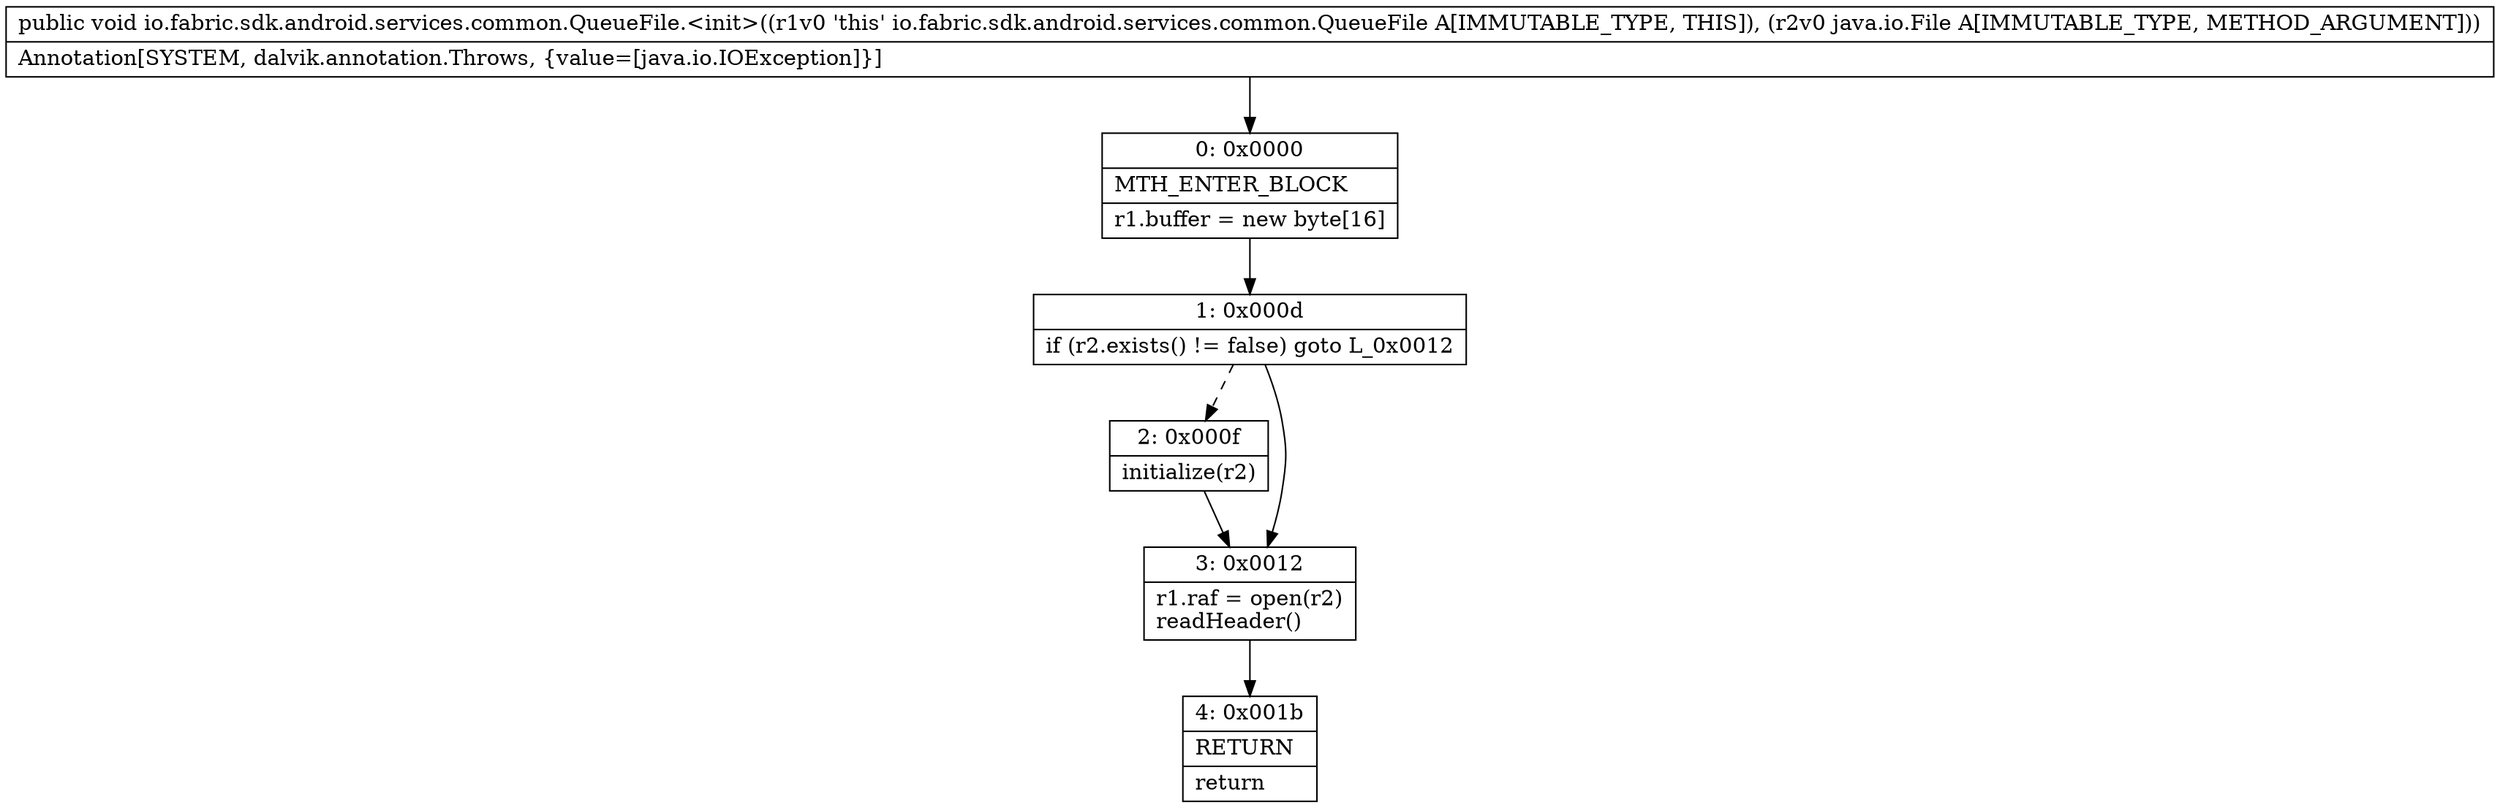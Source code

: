 digraph "CFG forio.fabric.sdk.android.services.common.QueueFile.\<init\>(Ljava\/io\/File;)V" {
Node_0 [shape=record,label="{0\:\ 0x0000|MTH_ENTER_BLOCK\l|r1.buffer = new byte[16]\l}"];
Node_1 [shape=record,label="{1\:\ 0x000d|if (r2.exists() != false) goto L_0x0012\l}"];
Node_2 [shape=record,label="{2\:\ 0x000f|initialize(r2)\l}"];
Node_3 [shape=record,label="{3\:\ 0x0012|r1.raf = open(r2)\lreadHeader()\l}"];
Node_4 [shape=record,label="{4\:\ 0x001b|RETURN\l|return\l}"];
MethodNode[shape=record,label="{public void io.fabric.sdk.android.services.common.QueueFile.\<init\>((r1v0 'this' io.fabric.sdk.android.services.common.QueueFile A[IMMUTABLE_TYPE, THIS]), (r2v0 java.io.File A[IMMUTABLE_TYPE, METHOD_ARGUMENT]))  | Annotation[SYSTEM, dalvik.annotation.Throws, \{value=[java.io.IOException]\}]\l}"];
MethodNode -> Node_0;
Node_0 -> Node_1;
Node_1 -> Node_2[style=dashed];
Node_1 -> Node_3;
Node_2 -> Node_3;
Node_3 -> Node_4;
}

